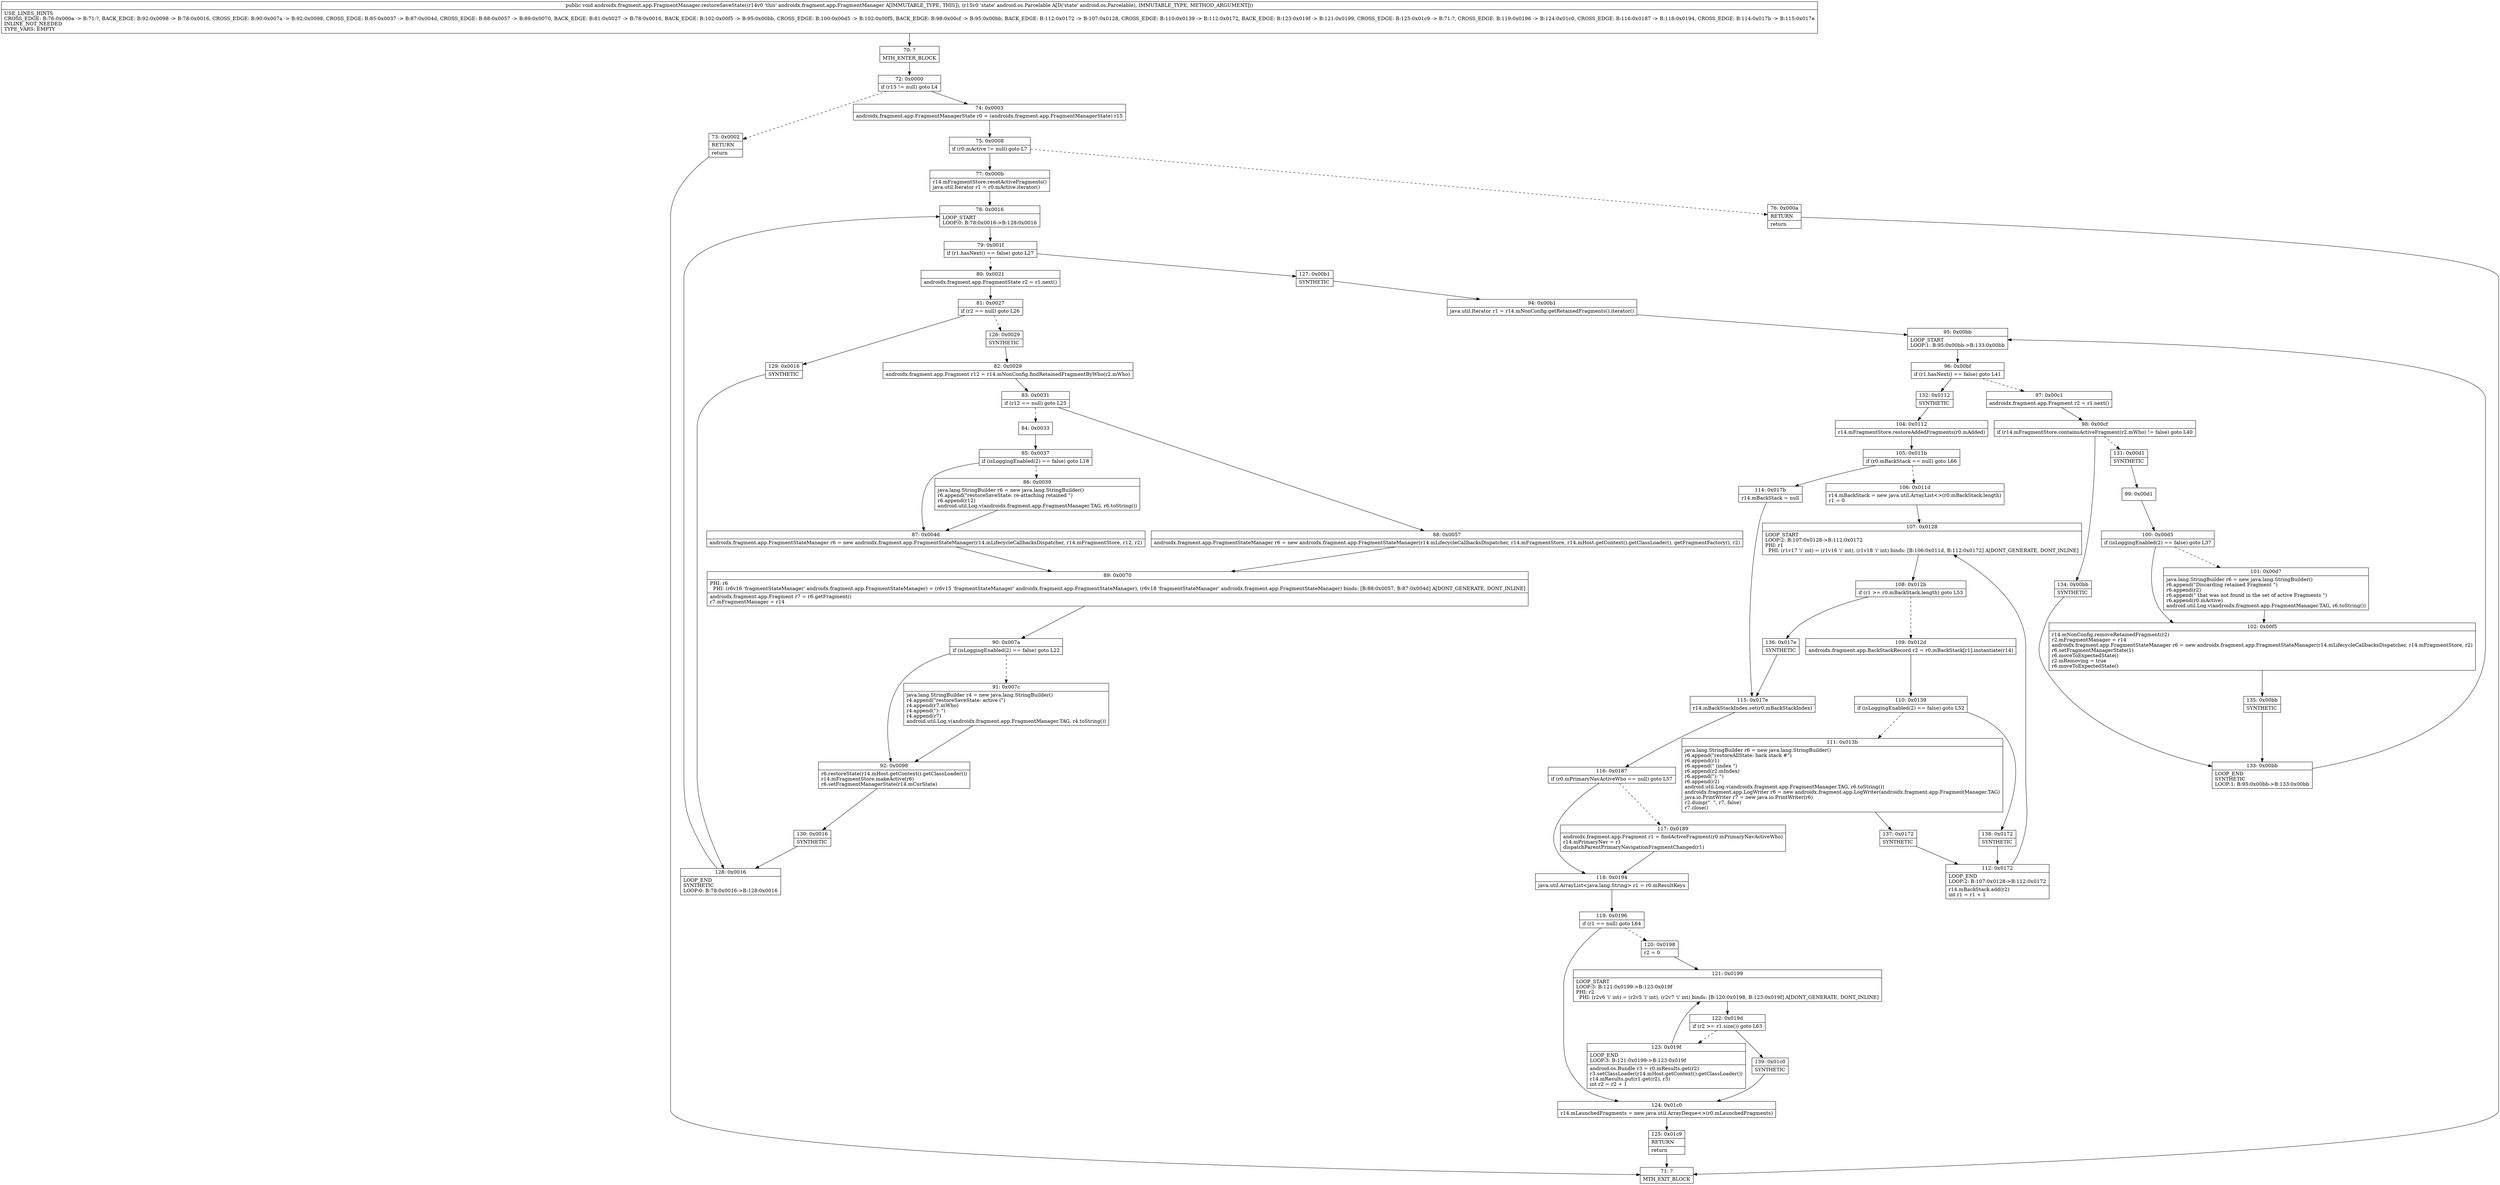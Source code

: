 digraph "CFG forandroidx.fragment.app.FragmentManager.restoreSaveState(Landroid\/os\/Parcelable;)V" {
Node_70 [shape=record,label="{70\:\ ?|MTH_ENTER_BLOCK\l}"];
Node_72 [shape=record,label="{72\:\ 0x0000|if (r15 != null) goto L4\l}"];
Node_73 [shape=record,label="{73\:\ 0x0002|RETURN\l|return\l}"];
Node_71 [shape=record,label="{71\:\ ?|MTH_EXIT_BLOCK\l}"];
Node_74 [shape=record,label="{74\:\ 0x0003|androidx.fragment.app.FragmentManagerState r0 = (androidx.fragment.app.FragmentManagerState) r15\l}"];
Node_75 [shape=record,label="{75\:\ 0x0008|if (r0.mActive != null) goto L7\l}"];
Node_76 [shape=record,label="{76\:\ 0x000a|RETURN\l|return\l}"];
Node_77 [shape=record,label="{77\:\ 0x000b|r14.mFragmentStore.resetActiveFragments()\ljava.util.Iterator r1 = r0.mActive.iterator()\l}"];
Node_78 [shape=record,label="{78\:\ 0x0016|LOOP_START\lLOOP:0: B:78:0x0016\-\>B:128:0x0016\l}"];
Node_79 [shape=record,label="{79\:\ 0x001f|if (r1.hasNext() == false) goto L27\l}"];
Node_80 [shape=record,label="{80\:\ 0x0021|androidx.fragment.app.FragmentState r2 = r1.next()\l}"];
Node_81 [shape=record,label="{81\:\ 0x0027|if (r2 == null) goto L26\l}"];
Node_126 [shape=record,label="{126\:\ 0x0029|SYNTHETIC\l}"];
Node_82 [shape=record,label="{82\:\ 0x0029|androidx.fragment.app.Fragment r12 = r14.mNonConfig.findRetainedFragmentByWho(r2.mWho)\l}"];
Node_83 [shape=record,label="{83\:\ 0x0031|if (r12 == null) goto L25\l}"];
Node_84 [shape=record,label="{84\:\ 0x0033}"];
Node_85 [shape=record,label="{85\:\ 0x0037|if (isLoggingEnabled(2) == false) goto L18\l}"];
Node_86 [shape=record,label="{86\:\ 0x0039|java.lang.StringBuilder r6 = new java.lang.StringBuilder()\lr6.append(\"restoreSaveState: re\-attaching retained \")\lr6.append(r12)\landroid.util.Log.v(androidx.fragment.app.FragmentManager.TAG, r6.toString())\l}"];
Node_87 [shape=record,label="{87\:\ 0x004d|androidx.fragment.app.FragmentStateManager r6 = new androidx.fragment.app.FragmentStateManager(r14.mLifecycleCallbacksDispatcher, r14.mFragmentStore, r12, r2)\l}"];
Node_89 [shape=record,label="{89\:\ 0x0070|PHI: r6 \l  PHI: (r6v16 'fragmentStateManager' androidx.fragment.app.FragmentStateManager) = (r6v15 'fragmentStateManager' androidx.fragment.app.FragmentStateManager), (r6v18 'fragmentStateManager' androidx.fragment.app.FragmentStateManager) binds: [B:88:0x0057, B:87:0x004d] A[DONT_GENERATE, DONT_INLINE]\l|androidx.fragment.app.Fragment r7 = r6.getFragment()\lr7.mFragmentManager = r14\l}"];
Node_90 [shape=record,label="{90\:\ 0x007a|if (isLoggingEnabled(2) == false) goto L22\l}"];
Node_91 [shape=record,label="{91\:\ 0x007c|java.lang.StringBuilder r4 = new java.lang.StringBuilder()\lr4.append(\"restoreSaveState: active (\")\lr4.append(r7.mWho)\lr4.append(\"): \")\lr4.append(r7)\landroid.util.Log.v(androidx.fragment.app.FragmentManager.TAG, r4.toString())\l}"];
Node_92 [shape=record,label="{92\:\ 0x0098|r6.restoreState(r14.mHost.getContext().getClassLoader())\lr14.mFragmentStore.makeActive(r6)\lr6.setFragmentManagerState(r14.mCurState)\l}"];
Node_130 [shape=record,label="{130\:\ 0x0016|SYNTHETIC\l}"];
Node_128 [shape=record,label="{128\:\ 0x0016|LOOP_END\lSYNTHETIC\lLOOP:0: B:78:0x0016\-\>B:128:0x0016\l}"];
Node_88 [shape=record,label="{88\:\ 0x0057|androidx.fragment.app.FragmentStateManager r6 = new androidx.fragment.app.FragmentStateManager(r14.mLifecycleCallbacksDispatcher, r14.mFragmentStore, r14.mHost.getContext().getClassLoader(), getFragmentFactory(), r2)\l}"];
Node_129 [shape=record,label="{129\:\ 0x0016|SYNTHETIC\l}"];
Node_127 [shape=record,label="{127\:\ 0x00b1|SYNTHETIC\l}"];
Node_94 [shape=record,label="{94\:\ 0x00b1|java.util.Iterator r1 = r14.mNonConfig.getRetainedFragments().iterator()\l}"];
Node_95 [shape=record,label="{95\:\ 0x00bb|LOOP_START\lLOOP:1: B:95:0x00bb\-\>B:133:0x00bb\l}"];
Node_96 [shape=record,label="{96\:\ 0x00bf|if (r1.hasNext() == false) goto L41\l}"];
Node_97 [shape=record,label="{97\:\ 0x00c1|androidx.fragment.app.Fragment r2 = r1.next()\l}"];
Node_98 [shape=record,label="{98\:\ 0x00cf|if (r14.mFragmentStore.containsActiveFragment(r2.mWho) != false) goto L40\l}"];
Node_131 [shape=record,label="{131\:\ 0x00d1|SYNTHETIC\l}"];
Node_99 [shape=record,label="{99\:\ 0x00d1}"];
Node_100 [shape=record,label="{100\:\ 0x00d5|if (isLoggingEnabled(2) == false) goto L37\l}"];
Node_101 [shape=record,label="{101\:\ 0x00d7|java.lang.StringBuilder r6 = new java.lang.StringBuilder()\lr6.append(\"Discarding retained Fragment \")\lr6.append(r2)\lr6.append(\" that was not found in the set of active Fragments \")\lr6.append(r0.mActive)\landroid.util.Log.v(androidx.fragment.app.FragmentManager.TAG, r6.toString())\l}"];
Node_102 [shape=record,label="{102\:\ 0x00f5|r14.mNonConfig.removeRetainedFragment(r2)\lr2.mFragmentManager = r14\landroidx.fragment.app.FragmentStateManager r6 = new androidx.fragment.app.FragmentStateManager(r14.mLifecycleCallbacksDispatcher, r14.mFragmentStore, r2)\lr6.setFragmentManagerState(1)\lr6.moveToExpectedState()\lr2.mRemoving = true\lr6.moveToExpectedState()\l}"];
Node_135 [shape=record,label="{135\:\ 0x00bb|SYNTHETIC\l}"];
Node_133 [shape=record,label="{133\:\ 0x00bb|LOOP_END\lSYNTHETIC\lLOOP:1: B:95:0x00bb\-\>B:133:0x00bb\l}"];
Node_134 [shape=record,label="{134\:\ 0x00bb|SYNTHETIC\l}"];
Node_132 [shape=record,label="{132\:\ 0x0112|SYNTHETIC\l}"];
Node_104 [shape=record,label="{104\:\ 0x0112|r14.mFragmentStore.restoreAddedFragments(r0.mAdded)\l}"];
Node_105 [shape=record,label="{105\:\ 0x011b|if (r0.mBackStack == null) goto L66\l}"];
Node_106 [shape=record,label="{106\:\ 0x011d|r14.mBackStack = new java.util.ArrayList\<\>(r0.mBackStack.length)\lr1 = 0\l}"];
Node_107 [shape=record,label="{107\:\ 0x0128|LOOP_START\lLOOP:2: B:107:0x0128\-\>B:112:0x0172\lPHI: r1 \l  PHI: (r1v17 'i' int) = (r1v16 'i' int), (r1v18 'i' int) binds: [B:106:0x011d, B:112:0x0172] A[DONT_GENERATE, DONT_INLINE]\l}"];
Node_108 [shape=record,label="{108\:\ 0x012b|if (r1 \>= r0.mBackStack.length) goto L53\l}"];
Node_109 [shape=record,label="{109\:\ 0x012d|androidx.fragment.app.BackStackRecord r2 = r0.mBackStack[r1].instantiate(r14)\l}"];
Node_110 [shape=record,label="{110\:\ 0x0139|if (isLoggingEnabled(2) == false) goto L52\l}"];
Node_111 [shape=record,label="{111\:\ 0x013b|java.lang.StringBuilder r6 = new java.lang.StringBuilder()\lr6.append(\"restoreAllState: back stack #\")\lr6.append(r1)\lr6.append(\" (index \")\lr6.append(r2.mIndex)\lr6.append(\"): \")\lr6.append(r2)\landroid.util.Log.v(androidx.fragment.app.FragmentManager.TAG, r6.toString())\landroidx.fragment.app.LogWriter r6 = new androidx.fragment.app.LogWriter(androidx.fragment.app.FragmentManager.TAG)\ljava.io.PrintWriter r7 = new java.io.PrintWriter(r6)\lr2.dump(\"  \", r7, false)\lr7.close()\l}"];
Node_137 [shape=record,label="{137\:\ 0x0172|SYNTHETIC\l}"];
Node_112 [shape=record,label="{112\:\ 0x0172|LOOP_END\lLOOP:2: B:107:0x0128\-\>B:112:0x0172\l|r14.mBackStack.add(r2)\lint r1 = r1 + 1\l}"];
Node_138 [shape=record,label="{138\:\ 0x0172|SYNTHETIC\l}"];
Node_136 [shape=record,label="{136\:\ 0x017e|SYNTHETIC\l}"];
Node_115 [shape=record,label="{115\:\ 0x017e|r14.mBackStackIndex.set(r0.mBackStackIndex)\l}"];
Node_116 [shape=record,label="{116\:\ 0x0187|if (r0.mPrimaryNavActiveWho == null) goto L57\l}"];
Node_117 [shape=record,label="{117\:\ 0x0189|androidx.fragment.app.Fragment r1 = findActiveFragment(r0.mPrimaryNavActiveWho)\lr14.mPrimaryNav = r1\ldispatchParentPrimaryNavigationFragmentChanged(r1)\l}"];
Node_118 [shape=record,label="{118\:\ 0x0194|java.util.ArrayList\<java.lang.String\> r1 = r0.mResultKeys\l}"];
Node_119 [shape=record,label="{119\:\ 0x0196|if (r1 == null) goto L64\l}"];
Node_120 [shape=record,label="{120\:\ 0x0198|r2 = 0\l}"];
Node_121 [shape=record,label="{121\:\ 0x0199|LOOP_START\lLOOP:3: B:121:0x0199\-\>B:123:0x019f\lPHI: r2 \l  PHI: (r2v6 'i' int) = (r2v5 'i' int), (r2v7 'i' int) binds: [B:120:0x0198, B:123:0x019f] A[DONT_GENERATE, DONT_INLINE]\l}"];
Node_122 [shape=record,label="{122\:\ 0x019d|if (r2 \>= r1.size()) goto L63\l}"];
Node_123 [shape=record,label="{123\:\ 0x019f|LOOP_END\lLOOP:3: B:121:0x0199\-\>B:123:0x019f\l|android.os.Bundle r3 = r0.mResults.get(r2)\lr3.setClassLoader(r14.mHost.getContext().getClassLoader())\lr14.mResults.put(r1.get(r2), r3)\lint r2 = r2 + 1\l}"];
Node_139 [shape=record,label="{139\:\ 0x01c0|SYNTHETIC\l}"];
Node_124 [shape=record,label="{124\:\ 0x01c0|r14.mLaunchedFragments = new java.util.ArrayDeque\<\>(r0.mLaunchedFragments)\l}"];
Node_125 [shape=record,label="{125\:\ 0x01c9|RETURN\l|return\l}"];
Node_114 [shape=record,label="{114\:\ 0x017b|r14.mBackStack = null\l}"];
MethodNode[shape=record,label="{public void androidx.fragment.app.FragmentManager.restoreSaveState((r14v0 'this' androidx.fragment.app.FragmentManager A[IMMUTABLE_TYPE, THIS]), (r15v0 'state' android.os.Parcelable A[D('state' android.os.Parcelable), IMMUTABLE_TYPE, METHOD_ARGUMENT]))  | USE_LINES_HINTS\lCROSS_EDGE: B:76:0x000a \-\> B:71:?, BACK_EDGE: B:92:0x0098 \-\> B:78:0x0016, CROSS_EDGE: B:90:0x007a \-\> B:92:0x0098, CROSS_EDGE: B:85:0x0037 \-\> B:87:0x004d, CROSS_EDGE: B:88:0x0057 \-\> B:89:0x0070, BACK_EDGE: B:81:0x0027 \-\> B:78:0x0016, BACK_EDGE: B:102:0x00f5 \-\> B:95:0x00bb, CROSS_EDGE: B:100:0x00d5 \-\> B:102:0x00f5, BACK_EDGE: B:98:0x00cf \-\> B:95:0x00bb, BACK_EDGE: B:112:0x0172 \-\> B:107:0x0128, CROSS_EDGE: B:110:0x0139 \-\> B:112:0x0172, BACK_EDGE: B:123:0x019f \-\> B:121:0x0199, CROSS_EDGE: B:125:0x01c9 \-\> B:71:?, CROSS_EDGE: B:119:0x0196 \-\> B:124:0x01c0, CROSS_EDGE: B:116:0x0187 \-\> B:118:0x0194, CROSS_EDGE: B:114:0x017b \-\> B:115:0x017e\lINLINE_NOT_NEEDED\lTYPE_VARS: EMPTY\l}"];
MethodNode -> Node_70;Node_70 -> Node_72;
Node_72 -> Node_73[style=dashed];
Node_72 -> Node_74;
Node_73 -> Node_71;
Node_74 -> Node_75;
Node_75 -> Node_76[style=dashed];
Node_75 -> Node_77;
Node_76 -> Node_71;
Node_77 -> Node_78;
Node_78 -> Node_79;
Node_79 -> Node_80[style=dashed];
Node_79 -> Node_127;
Node_80 -> Node_81;
Node_81 -> Node_126[style=dashed];
Node_81 -> Node_129;
Node_126 -> Node_82;
Node_82 -> Node_83;
Node_83 -> Node_84[style=dashed];
Node_83 -> Node_88;
Node_84 -> Node_85;
Node_85 -> Node_86[style=dashed];
Node_85 -> Node_87;
Node_86 -> Node_87;
Node_87 -> Node_89;
Node_89 -> Node_90;
Node_90 -> Node_91[style=dashed];
Node_90 -> Node_92;
Node_91 -> Node_92;
Node_92 -> Node_130;
Node_130 -> Node_128;
Node_128 -> Node_78;
Node_88 -> Node_89;
Node_129 -> Node_128;
Node_127 -> Node_94;
Node_94 -> Node_95;
Node_95 -> Node_96;
Node_96 -> Node_97[style=dashed];
Node_96 -> Node_132;
Node_97 -> Node_98;
Node_98 -> Node_131[style=dashed];
Node_98 -> Node_134;
Node_131 -> Node_99;
Node_99 -> Node_100;
Node_100 -> Node_101[style=dashed];
Node_100 -> Node_102;
Node_101 -> Node_102;
Node_102 -> Node_135;
Node_135 -> Node_133;
Node_133 -> Node_95;
Node_134 -> Node_133;
Node_132 -> Node_104;
Node_104 -> Node_105;
Node_105 -> Node_106[style=dashed];
Node_105 -> Node_114;
Node_106 -> Node_107;
Node_107 -> Node_108;
Node_108 -> Node_109[style=dashed];
Node_108 -> Node_136;
Node_109 -> Node_110;
Node_110 -> Node_111[style=dashed];
Node_110 -> Node_138;
Node_111 -> Node_137;
Node_137 -> Node_112;
Node_112 -> Node_107;
Node_138 -> Node_112;
Node_136 -> Node_115;
Node_115 -> Node_116;
Node_116 -> Node_117[style=dashed];
Node_116 -> Node_118;
Node_117 -> Node_118;
Node_118 -> Node_119;
Node_119 -> Node_120[style=dashed];
Node_119 -> Node_124;
Node_120 -> Node_121;
Node_121 -> Node_122;
Node_122 -> Node_123[style=dashed];
Node_122 -> Node_139;
Node_123 -> Node_121;
Node_139 -> Node_124;
Node_124 -> Node_125;
Node_125 -> Node_71;
Node_114 -> Node_115;
}


